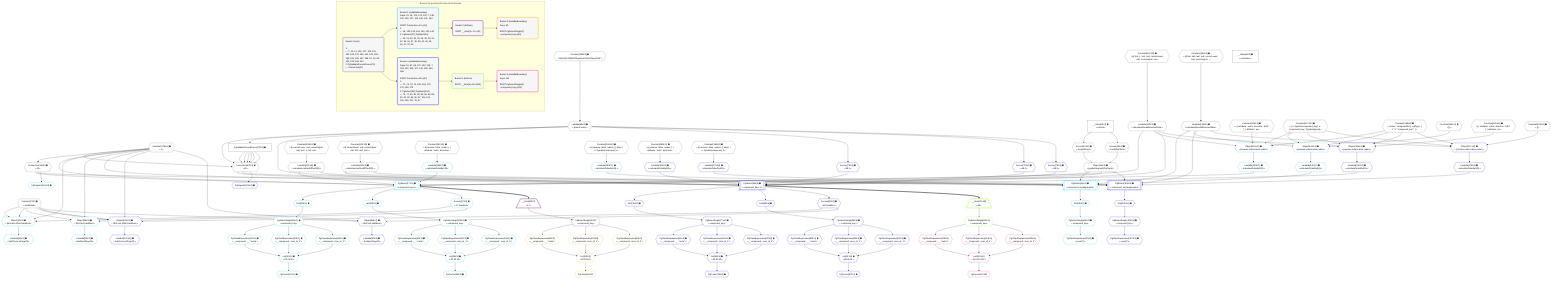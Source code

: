 %%{init: {'themeVariables': { 'fontSize': '12px'}}}%%
graph TD
    classDef path fill:#eee,stroke:#000,color:#000
    classDef plan fill:#fff,stroke-width:1px,color:#000
    classDef itemplan fill:#fff,stroke-width:2px,color:#000
    classDef unbatchedplan fill:#dff,stroke-width:1px,color:#000
    classDef sideeffectplan fill:#fcc,stroke-width:2px,color:#000
    classDef bucket fill:#f6f6f6,color:#000,stroke-width:2px,text-align:left


    %% plan dependencies
    Connection67{{"Connection[67∈0] ➊<br />ᐸ65ᐳ"}}:::plan
    Constant179{{"Constant[179∈0] ➊<br />ᐸ1ᐳ"}}:::plan
    Lambda68{{"Lambda[68∈0] ➊<br />ᐸparseCursorᐳ"}}:::plan
    PgValidateParsedCursor70["PgValidateParsedCursor[70∈0] ➊"]:::plan
    Constant179 & Lambda68 & PgValidateParsedCursor70 & PgValidateParsedCursor70 & PgValidateParsedCursor70 & PgValidateParsedCursor70 & PgValidateParsedCursor70 & PgValidateParsedCursor70 --> Connection67
    Object15{{"Object[15∈0] ➊<br />ᐸ{pgSettings,withPgClient}ᐳ"}}:::plan
    Access13{{"Access[13∈0] ➊<br />ᐸ2.pgSettingsᐳ"}}:::plan
    Access14{{"Access[14∈0] ➊<br />ᐸ2.withPgClientᐳ"}}:::plan
    Access13 & Access14 --> Object15
    __Value2["__Value[2∈0] ➊<br />ᐸcontextᐳ"]:::plan
    __Value2 --> Access13
    __Value2 --> Access14
    Connection16{{"Connection[16∈0] ➊<br />ᐸ12ᐳ"}}:::plan
    Constant179 --> Connection16
    Constant180{{"Constant[180∈0] ➊<br />ᐸ'WyIzNjY0MzE3ZDgwIixmYWxzZSwyLDFd'ᐳ"}}:::plan
    Constant180 --> Lambda68
    Lambda68 --> PgValidateParsedCursor70
    Lambda122{{"Lambda[122∈0] ➊<br />ᐸcalculateShouldReverseOrderᐳ"}}:::plan
    Constant187{{"Constant[187∈0] ➊<br />ᐸ§{ first: 1, last: null, cursorLower: null, cursorUpper: nulᐳ"}}:::plan
    Constant187 --> Lambda122
    Lambda125{{"Lambda[125∈0] ➊<br />ᐸcalculateLimitAndOffsetSQLᐳ"}}:::plan
    Constant188{{"Constant[188∈0] ➊<br />ᐸ§{ cursorLower: null, cursorUpper: null, first: 1, last: nulᐳ"}}:::plan
    Constant188 --> Lambda125
    Lambda138{{"Lambda[138∈0] ➊<br />ᐸcalculateShouldReverseOrderᐳ"}}:::plan
    Constant181{{"Constant[181∈0] ➊<br />ᐸ§{ first: null, last: null, cursorLower: null, cursorUpper: ᐳ"}}:::plan
    Constant181 --> Lambda138
    Lambda140{{"Lambda[140∈0] ➊<br />ᐸcalculateLimitAndOffsetSQLᐳ"}}:::plan
    Constant182{{"Constant[182∈0] ➊<br />ᐸ§{ cursorLower: null, cursorUpper: null, first: null, last: ᐳ"}}:::plan
    Constant182 --> Lambda140
    __Value4["__Value[4∈0] ➊<br />ᐸrootValueᐳ"]:::plan
    Constant7{{"Constant[7∈0] ➊<br />ᐸundefinedᐳ"}}:::plan
    Constant126{{"Constant[126∈0] ➊<br />ᐸ[ { attribute: 'extra', direction: 'ASC' }, { attribute: 'peᐳ"}}:::plan
    Constant127{{"Constant[127∈0] ➊<br />ᐸ{ s: Symbol(compound_key), n: 'compound_key', [Symbol(pg-sqlᐳ"}}:::plan
    Constant128{{"Constant[128∈0] ➊<br />ᐸ{ name: 'compoundKey', sqlType: { t: '”c”.”compound_key”', [ᐳ"}}:::plan
    Constant141{{"Constant[141∈0] ➊<br />ᐸ[]ᐳ"}}:::plan
    Constant155{{"Constant[155∈0] ➊<br />ᐸ[ { attribute: 'extra', direction: 'ASC' }, { attribute: 'peᐳ"}}:::plan
    Constant169{{"Constant[169∈0] ➊<br />ᐸ[]ᐳ"}}:::plan
    Constant183{{"Constant[183∈0] ➊<br />ᐸ§{ reverse: false, orders: [ { attribute: 'extra', directionᐳ"}}:::plan
    Constant184{{"Constant[184∈0] ➊<br />ᐸ§{ reverse: false, orders: [], alias: { s: Symbol(compound_kᐳ"}}:::plan
    Constant185{{"Constant[185∈0] ➊<br />ᐸ§{ reverse: false, orders: [ { attribute: 'extra', directionᐳ"}}:::plan
    Constant186{{"Constant[186∈0] ➊<br />ᐸ§{ reverse: false, orders: [], alias: { s: Symbol(compound_kᐳ"}}:::plan
    PgSelect17[["PgSelect[17∈1] ➊<br />ᐸcompound_key+1ᐳ"]]:::plan
    Lambda130{{"Lambda[130∈1] ➊<br />ᐸcalculateOrderBySQLᐳ"}}:::plan
    Lambda136{{"Lambda[136∈1] ➊<br />ᐸcalculateOrderBySQLᐳ"}}:::plan
    Object15 & Connection16 & Constant179 & Lambda122 & Lambda125 & Lambda130 & Lambda136 --> PgSelect17
    PgSelect44[["PgSelect[44∈1] ➊<br />ᐸcompound_key(aggregate)ᐳ"]]:::plan
    Lambda145{{"Lambda[145∈1] ➊<br />ᐸcalculateOrderBySQLᐳ"}}:::plan
    Lambda150{{"Lambda[150∈1] ➊<br />ᐸcalculateOrderBySQLᐳ"}}:::plan
    Object15 & Connection16 & Lambda138 & Lambda140 & Lambda145 & Lambda150 --> PgSelect44
    Object42{{"Object[42∈1] ➊<br />ᐸ{first,last,offset,hasMore}ᐳ"}}:::plan
    Access37{{"Access[37∈1] ➊<br />ᐸ17.hasMoreᐳ"}}:::plan
    Constant179 & Constant7 & Constant7 & Access37 --> Object42
    Object129{{"Object[129∈1] ➊<br />ᐸ{reverse,orders,alias,codec}ᐳ"}}:::plan
    Lambda122 & Constant126 & Constant127 & Constant128 --> Object129
    Object144{{"Object[144∈1] ➊<br />ᐸ{reverse,orders,alias,codec}ᐳ"}}:::plan
    Lambda138 & Constant141 & Constant127 & Constant128 --> Object144
    List26{{"List[26∈1] ➊<br />ᐸ23,24,25ᐳ"}}:::plan
    PgClassExpression23{{"PgClassExpression[23∈1] ➊<br />ᐸ__compound...__.”extra”ᐳ"}}:::plan
    PgClassExpression24{{"PgClassExpression[24∈1] ➊<br />ᐸ__compound...rson_id_1”ᐳ"}}:::plan
    PgClassExpression25{{"PgClassExpression[25∈1] ➊<br />ᐸ__compound...rson_id_2”ᐳ"}}:::plan
    PgClassExpression23 & PgClassExpression24 & PgClassExpression25 --> List26
    List34{{"List[34∈1] ➊<br />ᐸ31,32,33ᐳ"}}:::plan
    PgClassExpression31{{"PgClassExpression[31∈1] ➊<br />ᐸ__compound...__.”extra”ᐳ"}}:::plan
    PgClassExpression32{{"PgClassExpression[32∈1] ➊<br />ᐸ__compound...rson_id_1”ᐳ"}}:::plan
    PgClassExpression33{{"PgClassExpression[33∈1] ➊<br />ᐸ__compound...rson_id_2”ᐳ"}}:::plan
    PgClassExpression31 & PgClassExpression32 & PgClassExpression33 --> List34
    Object38{{"Object[38∈1] ➊<br />ᐸ{first,last,hasMore}ᐳ"}}:::plan
    Constant179 & Constant7 & Access37 --> Object38
    PgPageInfo18{{"PgPageInfo[18∈1] ➊"}}:::plan
    Connection16 --> PgPageInfo18
    First20{{"First[20∈1] ➊"}}:::plan
    PgSelect17 --> First20
    PgSelectSingle21{{"PgSelectSingle[21∈1] ➊<br />ᐸcompound_keyᐳ"}}:::plan
    First20 --> PgSelectSingle21
    PgCursor22{{"PgCursor[22∈1] ➊"}}:::plan
    List26 --> PgCursor22
    PgSelectSingle21 --> PgClassExpression23
    PgSelectSingle21 --> PgClassExpression24
    PgSelectSingle21 --> PgClassExpression25
    Last28{{"Last[28∈1] ➊"}}:::plan
    PgSelect17 --> Last28
    PgSelectSingle29{{"PgSelectSingle[29∈1] ➊<br />ᐸcompound_keyᐳ"}}:::plan
    Last28 --> PgSelectSingle29
    PgCursor30{{"PgCursor[30∈1] ➊"}}:::plan
    List34 --> PgCursor30
    PgSelectSingle29 --> PgClassExpression31
    PgSelectSingle29 --> PgClassExpression32
    PgSelectSingle29 --> PgClassExpression33
    PgSelect17 --> Access37
    Lambda39{{"Lambda[39∈1] ➊<br />ᐸhasNextPageCbᐳ"}}:::plan
    Object38 --> Lambda39
    Lambda43{{"Lambda[43∈1] ➊<br />ᐸhasPreviousPageCbᐳ"}}:::plan
    Object42 --> Lambda43
    First45{{"First[45∈1] ➊"}}:::plan
    PgSelect44 --> First45
    PgSelectSingle46{{"PgSelectSingle[46∈1] ➊<br />ᐸcompound_keyᐳ"}}:::plan
    First45 --> PgSelectSingle46
    PgClassExpression47{{"PgClassExpression[47∈1] ➊<br />ᐸcount(*)ᐳ"}}:::plan
    PgSelectSingle46 --> PgClassExpression47
    Object129 --> Lambda130
    Constant183 --> Lambda136
    Object144 --> Lambda145
    Constant184 --> Lambda150
    __Item49[/"__Item[49∈2]<br />ᐸ17ᐳ"\]:::itemplan
    PgSelect17 ==> __Item49
    PgSelectSingle50{{"PgSelectSingle[50∈2]<br />ᐸcompound_keyᐳ"}}:::plan
    __Item49 --> PgSelectSingle50
    List55{{"List[55∈3]<br />ᐸ52,53,54ᐳ"}}:::plan
    PgClassExpression52{{"PgClassExpression[52∈3]<br />ᐸ__compound...__.”extra”ᐳ"}}:::plan
    PgClassExpression53{{"PgClassExpression[53∈3]<br />ᐸ__compound...rson_id_1”ᐳ"}}:::plan
    PgClassExpression54{{"PgClassExpression[54∈3]<br />ᐸ__compound...rson_id_2”ᐳ"}}:::plan
    PgClassExpression52 & PgClassExpression53 & PgClassExpression54 --> List55
    PgCursor51{{"PgCursor[51∈3]"}}:::plan
    List55 --> PgCursor51
    PgSelectSingle50 --> PgClassExpression52
    PgSelectSingle50 --> PgClassExpression53
    PgSelectSingle50 --> PgClassExpression54
    PgSelect69[["PgSelect[69∈4] ➊<br />ᐸcompound_key+1ᐳ"]]:::plan
    Access71{{"Access[71∈4] ➊<br />ᐸ68.1ᐳ"}}:::plan
    Access72{{"Access[72∈4] ➊<br />ᐸ68.2ᐳ"}}:::plan
    Access73{{"Access[73∈4] ➊<br />ᐸ68.3ᐳ"}}:::plan
    Lambda159{{"Lambda[159∈4] ➊<br />ᐸcalculateOrderBySQLᐳ"}}:::plan
    Lambda164{{"Lambda[164∈4] ➊<br />ᐸcalculateOrderBySQLᐳ"}}:::plan
    Object15 & Connection67 & Lambda68 & Constant179 & Access71 & Access72 & Access73 & Lambda122 & Lambda125 & Lambda159 & Lambda164 --> PgSelect69
    PgSelect104[["PgSelect[104∈4] ➊<br />ᐸcompound_key(aggregate)ᐳ"]]:::plan
    Lambda173{{"Lambda[173∈4] ➊<br />ᐸcalculateOrderBySQLᐳ"}}:::plan
    Lambda178{{"Lambda[178∈4] ➊<br />ᐸcalculateOrderBySQLᐳ"}}:::plan
    Object15 & Connection67 & Lambda138 & Lambda140 & Lambda173 & Lambda178 --> PgSelect104
    Object101{{"Object[101∈4] ➊<br />ᐸ{first,last,offset,hasMore}ᐳ"}}:::plan
    Access95{{"Access[95∈4] ➊<br />ᐸ69.hasMoreᐳ"}}:::plan
    Constant179 & Constant7 & Constant7 & Access95 --> Object101
    Object158{{"Object[158∈4] ➊<br />ᐸ{reverse,orders,alias,codec}ᐳ"}}:::plan
    Lambda122 & Constant155 & Constant127 & Constant128 --> Object158
    Object172{{"Object[172∈4] ➊<br />ᐸ{reverse,orders,alias,codec}ᐳ"}}:::plan
    Lambda138 & Constant169 & Constant127 & Constant128 --> Object172
    List83{{"List[83∈4] ➊<br />ᐸ80,81,82ᐳ"}}:::plan
    PgClassExpression80{{"PgClassExpression[80∈4] ➊<br />ᐸ__compound...__.”extra”ᐳ"}}:::plan
    PgClassExpression81{{"PgClassExpression[81∈4] ➊<br />ᐸ__compound...rson_id_1”ᐳ"}}:::plan
    PgClassExpression82{{"PgClassExpression[82∈4] ➊<br />ᐸ__compound...rson_id_2”ᐳ"}}:::plan
    PgClassExpression80 & PgClassExpression81 & PgClassExpression82 --> List83
    List92{{"List[92∈4] ➊<br />ᐸ89,90,91ᐳ"}}:::plan
    PgClassExpression89{{"PgClassExpression[89∈4] ➊<br />ᐸ__compound...__.”extra”ᐳ"}}:::plan
    PgClassExpression90{{"PgClassExpression[90∈4] ➊<br />ᐸ__compound...rson_id_1”ᐳ"}}:::plan
    PgClassExpression91{{"PgClassExpression[91∈4] ➊<br />ᐸ__compound...rson_id_2”ᐳ"}}:::plan
    PgClassExpression89 & PgClassExpression90 & PgClassExpression91 --> List92
    Object96{{"Object[96∈4] ➊<br />ᐸ{first,last,hasMore}ᐳ"}}:::plan
    Constant179 & Constant7 & Access95 --> Object96
    Lambda68 --> Access71
    Lambda68 --> Access72
    Lambda68 --> Access73
    PgPageInfo74{{"PgPageInfo[74∈4] ➊"}}:::plan
    Connection67 --> PgPageInfo74
    First76{{"First[76∈4] ➊"}}:::plan
    PgSelect69 --> First76
    PgSelectSingle77{{"PgSelectSingle[77∈4] ➊<br />ᐸcompound_keyᐳ"}}:::plan
    First76 --> PgSelectSingle77
    PgCursor78{{"PgCursor[78∈4] ➊"}}:::plan
    List83 --> PgCursor78
    PgSelectSingle77 --> PgClassExpression80
    PgSelectSingle77 --> PgClassExpression81
    PgSelectSingle77 --> PgClassExpression82
    Last85{{"Last[85∈4] ➊"}}:::plan
    PgSelect69 --> Last85
    PgSelectSingle86{{"PgSelectSingle[86∈4] ➊<br />ᐸcompound_keyᐳ"}}:::plan
    Last85 --> PgSelectSingle86
    PgCursor87{{"PgCursor[87∈4] ➊"}}:::plan
    List92 --> PgCursor87
    PgSelectSingle86 --> PgClassExpression89
    PgSelectSingle86 --> PgClassExpression90
    PgSelectSingle86 --> PgClassExpression91
    PgSelect69 --> Access95
    Lambda97{{"Lambda[97∈4] ➊<br />ᐸhasNextPageCbᐳ"}}:::plan
    Object96 --> Lambda97
    Lambda102{{"Lambda[102∈4] ➊<br />ᐸhasPreviousPageCbᐳ"}}:::plan
    Object101 --> Lambda102
    First105{{"First[105∈4] ➊"}}:::plan
    PgSelect104 --> First105
    PgSelectSingle106{{"PgSelectSingle[106∈4] ➊<br />ᐸcompound_keyᐳ"}}:::plan
    First105 --> PgSelectSingle106
    PgClassExpression107{{"PgClassExpression[107∈4] ➊<br />ᐸcount(*)ᐳ"}}:::plan
    PgSelectSingle106 --> PgClassExpression107
    Object158 --> Lambda159
    Constant185 --> Lambda164
    Object172 --> Lambda173
    Constant186 --> Lambda178
    __Item110[/"__Item[110∈5]<br />ᐸ69ᐳ"\]:::itemplan
    PgSelect69 ==> __Item110
    PgSelectSingle111{{"PgSelectSingle[111∈5]<br />ᐸcompound_keyᐳ"}}:::plan
    __Item110 --> PgSelectSingle111
    List116{{"List[116∈6]<br />ᐸ113,114,115ᐳ"}}:::plan
    PgClassExpression113{{"PgClassExpression[113∈6]<br />ᐸ__compound...__.”extra”ᐳ"}}:::plan
    PgClassExpression114{{"PgClassExpression[114∈6]<br />ᐸ__compound...rson_id_1”ᐳ"}}:::plan
    PgClassExpression115{{"PgClassExpression[115∈6]<br />ᐸ__compound...rson_id_2”ᐳ"}}:::plan
    PgClassExpression113 & PgClassExpression114 & PgClassExpression115 --> List116
    PgCursor112{{"PgCursor[112∈6]"}}:::plan
    List116 --> PgCursor112
    PgSelectSingle111 --> PgClassExpression113
    PgSelectSingle111 --> PgClassExpression114
    PgSelectSingle111 --> PgClassExpression115

    %% define steps

    subgraph "Buckets for queries/v4/connections.boolean"
    Bucket0("Bucket 0 (root)<br /><br />1: <br />ᐳ: 7, 13, 14, 126, 127, 128, 141, 155, 169, 179, 180, 181, 182, 183, 184, 185, 186, 187, 188, 15, 16, 68, 122, 125, 138, 140<br />2: PgValidateParsedCursor[70]<br />ᐳ: Connection[67]"):::bucket
    classDef bucket0 stroke:#696969
    class Bucket0,__Value2,__Value4,Constant7,Access13,Access14,Object15,Connection16,Connection67,Lambda68,PgValidateParsedCursor70,Lambda122,Lambda125,Constant126,Constant127,Constant128,Lambda138,Lambda140,Constant141,Constant155,Constant169,Constant179,Constant180,Constant181,Constant182,Constant183,Constant184,Constant185,Constant186,Constant187,Constant188 bucket0
    Bucket1("Bucket 1 (nullableBoundary)<br />Deps: 15, 16, 179, 122, 125, 7, 138, 140, 126, 127, 128, 183, 141, 184<br /><br />ROOT Connectionᐸ12ᐳ[16]<br />1: <br />ᐳ: 18, 129, 136, 144, 150, 130, 145<br />2: PgSelect[17], PgSelect[44]<br />ᐳ: 20, 21, 23, 24, 25, 26, 28, 29, 31, 32, 33, 34, 37, 38, 39, 42, 43, 45, 46, 47, 22, 30"):::bucket
    classDef bucket1 stroke:#00bfff
    class Bucket1,PgSelect17,PgPageInfo18,First20,PgSelectSingle21,PgCursor22,PgClassExpression23,PgClassExpression24,PgClassExpression25,List26,Last28,PgSelectSingle29,PgCursor30,PgClassExpression31,PgClassExpression32,PgClassExpression33,List34,Access37,Object38,Lambda39,Object42,Lambda43,PgSelect44,First45,PgSelectSingle46,PgClassExpression47,Object129,Lambda130,Lambda136,Object144,Lambda145,Lambda150 bucket1
    Bucket2("Bucket 2 (listItem)<br /><br />ROOT __Item{2}ᐸ17ᐳ[49]"):::bucket
    classDef bucket2 stroke:#7f007f
    class Bucket2,__Item49,PgSelectSingle50 bucket2
    Bucket3("Bucket 3 (nullableBoundary)<br />Deps: 50<br /><br />ROOT PgSelectSingle{2}ᐸcompound_keyᐳ[50]"):::bucket
    classDef bucket3 stroke:#ffa500
    class Bucket3,PgCursor51,PgClassExpression52,PgClassExpression53,PgClassExpression54,List55 bucket3
    Bucket4("Bucket 4 (nullableBoundary)<br />Deps: 15, 67, 68, 179, 122, 125, 7, 138, 140, 155, 127, 128, 185, 169, 186<br /><br />ROOT Connectionᐸ65ᐳ[67]<br />1: <br />ᐳ: 71, 72, 73, 74, 158, 164, 172, 178, 159, 173<br />2: PgSelect[69], PgSelect[104]<br />ᐳ: 76, 77, 80, 81, 82, 83, 85, 86, 89, 90, 91, 92, 95, 96, 97, 101, 102, 105, 106, 107, 78, 87"):::bucket
    classDef bucket4 stroke:#0000ff
    class Bucket4,PgSelect69,Access71,Access72,Access73,PgPageInfo74,First76,PgSelectSingle77,PgCursor78,PgClassExpression80,PgClassExpression81,PgClassExpression82,List83,Last85,PgSelectSingle86,PgCursor87,PgClassExpression89,PgClassExpression90,PgClassExpression91,List92,Access95,Object96,Lambda97,Object101,Lambda102,PgSelect104,First105,PgSelectSingle106,PgClassExpression107,Object158,Lambda159,Lambda164,Object172,Lambda173,Lambda178 bucket4
    Bucket5("Bucket 5 (listItem)<br /><br />ROOT __Item{5}ᐸ69ᐳ[110]"):::bucket
    classDef bucket5 stroke:#7fff00
    class Bucket5,__Item110,PgSelectSingle111 bucket5
    Bucket6("Bucket 6 (nullableBoundary)<br />Deps: 111<br /><br />ROOT PgSelectSingle{5}ᐸcompound_keyᐳ[111]"):::bucket
    classDef bucket6 stroke:#ff1493
    class Bucket6,PgCursor112,PgClassExpression113,PgClassExpression114,PgClassExpression115,List116 bucket6
    Bucket0 --> Bucket1 & Bucket4
    Bucket1 --> Bucket2
    Bucket2 --> Bucket3
    Bucket4 --> Bucket5
    Bucket5 --> Bucket6
    end